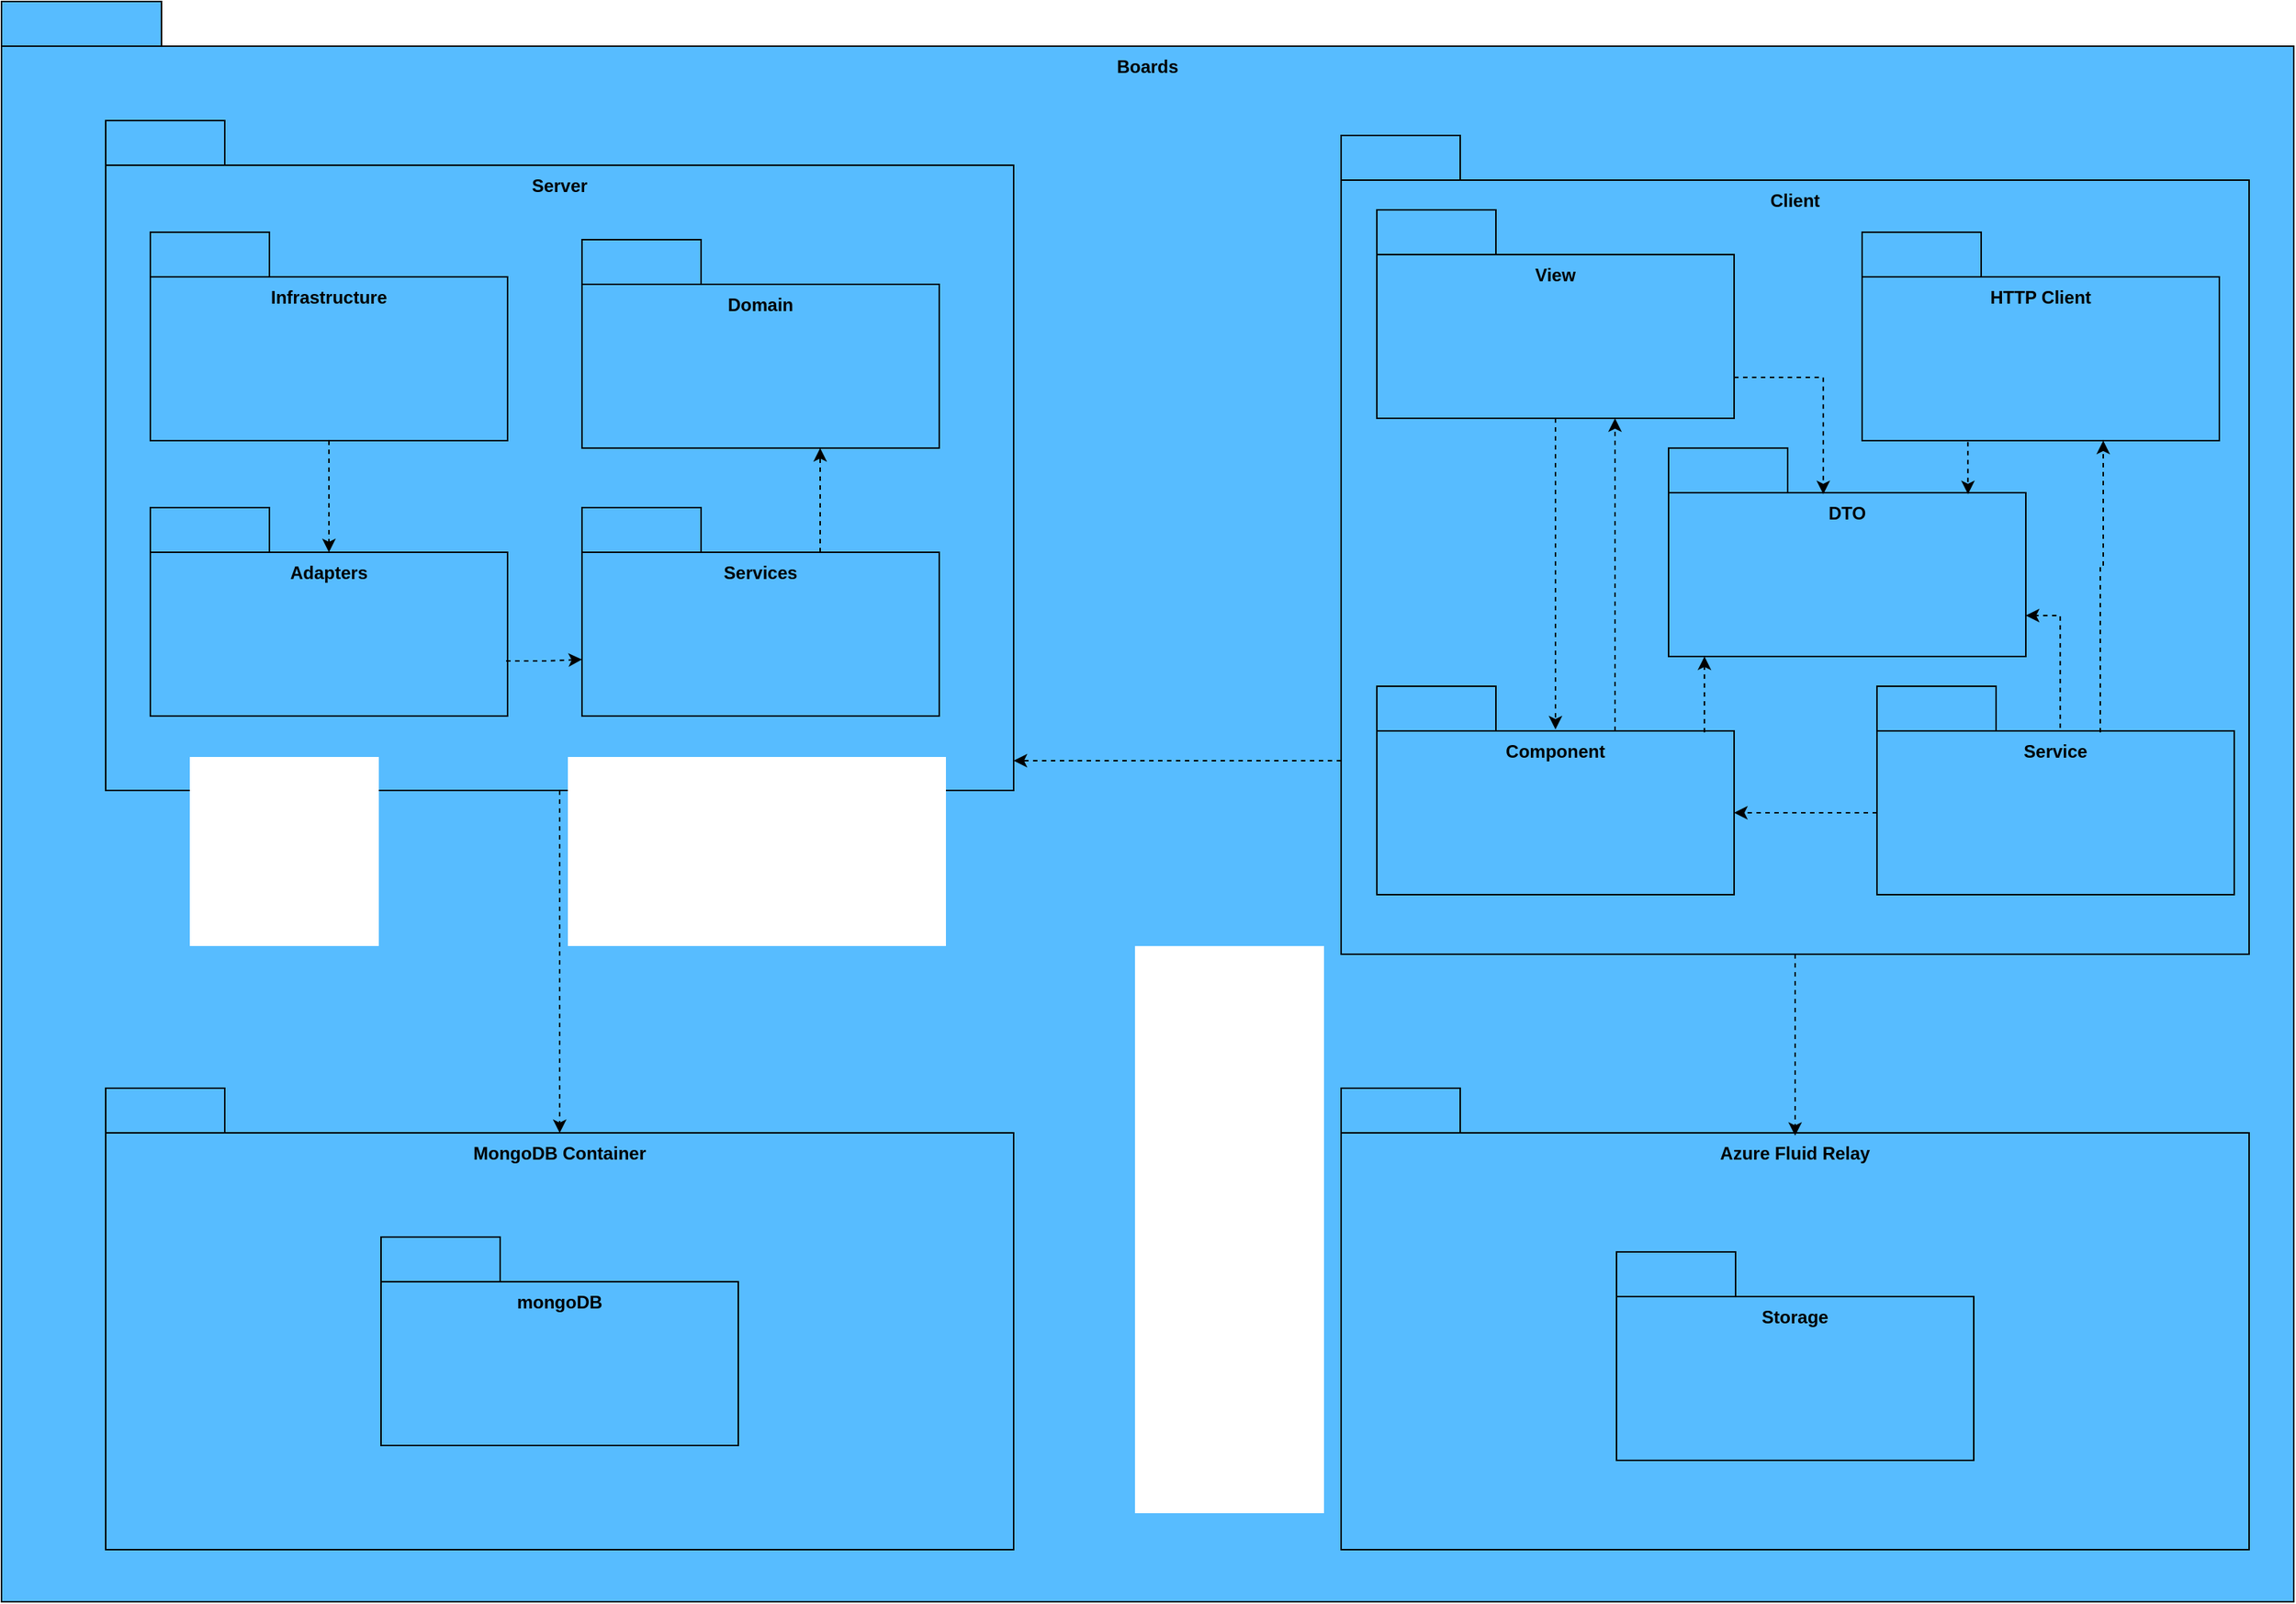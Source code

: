 <mxfile version="24.5.2" type="onedrive">
  <diagram name="Página-1" id="g4FzysQolVh99sgc8vCd">
    <mxGraphModel grid="1" page="1" gridSize="10" guides="1" tooltips="1" connect="1" arrows="1" fold="1" pageScale="1" pageWidth="827" pageHeight="1169" math="0" shadow="0">
      <root>
        <mxCell id="0" />
        <mxCell id="1" parent="0" />
        <mxCell id="-HrlvPT2m6IFi85hv7y7-1" value="Boards" style="shape=folder;fontStyle=1;tabWidth=80;tabHeight=30;tabPosition=left;html=1;boundedLbl=1;whiteSpace=wrap;fillColor=#57BCFF;verticalAlign=top;" vertex="1" parent="1">
          <mxGeometry x="-390" y="-20" width="1540" height="1075" as="geometry" />
        </mxCell>
        <mxCell id="-HrlvPT2m6IFi85hv7y7-2" value="Server" style="shape=folder;fontStyle=1;tabWidth=80;tabHeight=30;tabPosition=left;html=1;boundedLbl=1;whiteSpace=wrap;fillColor=#57BCFF;verticalAlign=top;" vertex="1" parent="1">
          <mxGeometry x="-320" y="60" width="610" height="450" as="geometry" />
        </mxCell>
        <mxCell id="-HrlvPT2m6IFi85hv7y7-3" value="Services" style="shape=folder;fontStyle=1;tabWidth=80;tabHeight=30;tabPosition=left;html=1;boundedLbl=1;whiteSpace=wrap;fillColor=#57BCFF;verticalAlign=top;" vertex="1" parent="1">
          <mxGeometry y="320" width="240" height="140" as="geometry" />
        </mxCell>
        <mxCell id="-HrlvPT2m6IFi85hv7y7-4" value="MongoDB Container" style="shape=folder;fontStyle=1;tabWidth=80;tabHeight=30;tabPosition=left;html=1;boundedLbl=1;whiteSpace=wrap;fillColor=#57BCFF;verticalAlign=top;" vertex="1" parent="1">
          <mxGeometry x="-320" y="710" width="610" height="310" as="geometry" />
        </mxCell>
        <mxCell id="-HrlvPT2m6IFi85hv7y7-5" value="mongoDB" style="shape=folder;fontStyle=1;tabWidth=80;tabHeight=30;tabPosition=left;html=1;boundedLbl=1;whiteSpace=wrap;fillColor=#57BCFF;verticalAlign=top;" vertex="1" parent="1">
          <mxGeometry x="-135" y="810" width="240" height="140" as="geometry" />
        </mxCell>
        <mxCell id="-HrlvPT2m6IFi85hv7y7-6" value="Client" style="shape=folder;fontStyle=1;tabWidth=80;tabHeight=30;tabPosition=left;html=1;boundedLbl=1;whiteSpace=wrap;fillColor=#57BCFF;verticalAlign=top;" vertex="1" parent="1">
          <mxGeometry x="510" y="70" width="610" height="550" as="geometry" />
        </mxCell>
        <mxCell id="-HrlvPT2m6IFi85hv7y7-7" value="View" style="shape=folder;fontStyle=1;tabWidth=80;tabHeight=30;tabPosition=left;html=1;boundedLbl=1;whiteSpace=wrap;fillColor=#57BCFF;verticalAlign=top;" vertex="1" parent="1">
          <mxGeometry x="534" y="120" width="240" height="140" as="geometry" />
        </mxCell>
        <mxCell id="-HrlvPT2m6IFi85hv7y7-10" value="HTTP Client" style="shape=folder;fontStyle=1;tabWidth=80;tabHeight=30;tabPosition=left;html=1;boundedLbl=1;whiteSpace=wrap;fillColor=#57BCFF;verticalAlign=top;" vertex="1" parent="1">
          <mxGeometry x="860" y="135" width="240" height="140" as="geometry" />
        </mxCell>
        <mxCell id="-HrlvPT2m6IFi85hv7y7-11" value="Service" style="shape=folder;fontStyle=1;tabWidth=80;tabHeight=30;tabPosition=left;html=1;boundedLbl=1;whiteSpace=wrap;fillColor=#57BCFF;verticalAlign=top;" vertex="1" parent="1">
          <mxGeometry x="870" y="440" width="240" height="140" as="geometry" />
        </mxCell>
        <mxCell id="-HrlvPT2m6IFi85hv7y7-12" value="Component" style="shape=folder;fontStyle=1;tabWidth=80;tabHeight=30;tabPosition=left;html=1;boundedLbl=1;whiteSpace=wrap;fillColor=#57BCFF;verticalAlign=top;" vertex="1" parent="1">
          <mxGeometry x="534" y="440" width="240" height="140" as="geometry" />
        </mxCell>
        <mxCell id="-HrlvPT2m6IFi85hv7y7-13" value="DTO" style="shape=folder;fontStyle=1;tabWidth=80;tabHeight=30;tabPosition=left;html=1;boundedLbl=1;whiteSpace=wrap;fillColor=#57BCFF;verticalAlign=top;" vertex="1" parent="1">
          <mxGeometry x="730" y="280" width="240" height="140" as="geometry" />
        </mxCell>
        <mxCell id="-HrlvPT2m6IFi85hv7y7-14" value="Azure Fluid Relay" style="shape=folder;fontStyle=1;tabWidth=80;tabHeight=30;tabPosition=left;html=1;boundedLbl=1;whiteSpace=wrap;fillColor=#57BCFF;verticalAlign=top;" vertex="1" parent="1">
          <mxGeometry x="510" y="710" width="610" height="310" as="geometry" />
        </mxCell>
        <mxCell id="-HrlvPT2m6IFi85hv7y7-15" value="Storage" style="shape=folder;fontStyle=1;tabWidth=80;tabHeight=30;tabPosition=left;html=1;boundedLbl=1;whiteSpace=wrap;fillColor=#57BCFF;verticalAlign=top;" vertex="1" parent="1">
          <mxGeometry x="695" y="820" width="240" height="140" as="geometry" />
        </mxCell>
        <mxCell id="-HrlvPT2m6IFi85hv7y7-18" value="Domain" style="shape=folder;fontStyle=1;tabWidth=80;tabHeight=30;tabPosition=left;html=1;boundedLbl=1;whiteSpace=wrap;fillColor=#57BCFF;verticalAlign=top;" vertex="1" parent="1">
          <mxGeometry y="140" width="240" height="140" as="geometry" />
        </mxCell>
        <mxCell id="-HrlvPT2m6IFi85hv7y7-19" value="Adapters" style="shape=folder;fontStyle=1;tabWidth=80;tabHeight=30;tabPosition=left;html=1;boundedLbl=1;whiteSpace=wrap;fillColor=#57BCFF;verticalAlign=top;" vertex="1" parent="1">
          <mxGeometry x="-290" y="320" width="240" height="140" as="geometry" />
        </mxCell>
        <mxCell id="-HrlvPT2m6IFi85hv7y7-20" value="Infrastructure" style="shape=folder;fontStyle=1;tabWidth=80;tabHeight=30;tabPosition=left;html=1;boundedLbl=1;whiteSpace=wrap;fillColor=#57BCFF;verticalAlign=top;" vertex="1" parent="1">
          <mxGeometry x="-290" y="135" width="240" height="140" as="geometry" />
        </mxCell>
        <mxCell id="-HrlvPT2m6IFi85hv7y7-25" style="edgeStyle=orthogonalEdgeStyle;rounded=0;orthogonalLoop=1;jettySize=auto;html=1;exitX=0.5;exitY=1;exitDx=0;exitDy=0;exitPerimeter=0;dashed=1;" edge="1" parent="1" source="-HrlvPT2m6IFi85hv7y7-20">
          <mxGeometry relative="1" as="geometry">
            <mxPoint x="-170" y="350" as="targetPoint" />
          </mxGeometry>
        </mxCell>
        <mxCell id="-HrlvPT2m6IFi85hv7y7-26" style="edgeStyle=orthogonalEdgeStyle;rounded=0;orthogonalLoop=1;jettySize=auto;html=1;exitX=0.996;exitY=0.736;exitDx=0;exitDy=0;exitPerimeter=0;entryX=0;entryY=0.729;entryDx=0;entryDy=0;entryPerimeter=0;dashed=1;" edge="1" parent="1" source="-HrlvPT2m6IFi85hv7y7-19" target="-HrlvPT2m6IFi85hv7y7-3">
          <mxGeometry relative="1" as="geometry" />
        </mxCell>
        <mxCell id="-HrlvPT2m6IFi85hv7y7-31" style="edgeStyle=orthogonalEdgeStyle;rounded=0;orthogonalLoop=1;jettySize=auto;html=1;exitX=0;exitY=0;exitDx=160;exitDy=30;exitPerimeter=0;dashed=1;" edge="1" parent="1">
          <mxGeometry relative="1" as="geometry">
            <mxPoint x="160" y="350" as="sourcePoint" />
            <mxPoint x="160" y="280" as="targetPoint" />
          </mxGeometry>
        </mxCell>
        <mxCell id="-HrlvPT2m6IFi85hv7y7-33" style="edgeStyle=orthogonalEdgeStyle;rounded=0;orthogonalLoop=1;jettySize=auto;html=1;exitX=0.5;exitY=1;exitDx=0;exitDy=0;exitPerimeter=0;entryX=0.5;entryY=0.097;entryDx=0;entryDy=0;entryPerimeter=0;dashed=1;" edge="1" parent="1" source="-HrlvPT2m6IFi85hv7y7-2" target="-HrlvPT2m6IFi85hv7y7-4">
          <mxGeometry relative="1" as="geometry" />
        </mxCell>
        <mxCell id="-HrlvPT2m6IFi85hv7y7-35" style="edgeStyle=orthogonalEdgeStyle;rounded=0;orthogonalLoop=1;jettySize=auto;html=1;exitX=0.5;exitY=1;exitDx=0;exitDy=0;exitPerimeter=0;entryX=0.5;entryY=0.103;entryDx=0;entryDy=0;entryPerimeter=0;dashed=1;" edge="1" parent="1" source="-HrlvPT2m6IFi85hv7y7-6" target="-HrlvPT2m6IFi85hv7y7-14">
          <mxGeometry relative="1" as="geometry" />
        </mxCell>
        <mxCell id="-HrlvPT2m6IFi85hv7y7-36" style="edgeStyle=orthogonalEdgeStyle;rounded=0;orthogonalLoop=1;jettySize=auto;html=1;exitX=0;exitY=0;exitDx=0;exitDy=420;exitPerimeter=0;dashed=1;" edge="1" parent="1" source="-HrlvPT2m6IFi85hv7y7-6">
          <mxGeometry relative="1" as="geometry">
            <mxPoint x="290" y="490" as="targetPoint" />
          </mxGeometry>
        </mxCell>
        <mxCell id="-HrlvPT2m6IFi85hv7y7-37" style="edgeStyle=orthogonalEdgeStyle;rounded=0;orthogonalLoop=1;jettySize=auto;html=1;exitX=0;exitY=0;exitDx=240;exitDy=112.5;exitPerimeter=0;entryX=0.433;entryY=0.221;entryDx=0;entryDy=0;entryPerimeter=0;dashed=1;" edge="1" parent="1" source="-HrlvPT2m6IFi85hv7y7-7" target="-HrlvPT2m6IFi85hv7y7-13">
          <mxGeometry relative="1" as="geometry" />
        </mxCell>
        <mxCell id="-HrlvPT2m6IFi85hv7y7-38" style="edgeStyle=orthogonalEdgeStyle;rounded=0;orthogonalLoop=1;jettySize=auto;html=1;exitX=0.25;exitY=1;exitDx=0;exitDy=0;exitPerimeter=0;entryX=0.838;entryY=0.221;entryDx=0;entryDy=0;entryPerimeter=0;dashed=1;" edge="1" parent="1" source="-HrlvPT2m6IFi85hv7y7-10" target="-HrlvPT2m6IFi85hv7y7-13">
          <mxGeometry relative="1" as="geometry" />
        </mxCell>
        <mxCell id="-HrlvPT2m6IFi85hv7y7-39" style="edgeStyle=orthogonalEdgeStyle;rounded=0;orthogonalLoop=1;jettySize=auto;html=1;dashed=1;exitX=0.917;exitY=0.221;exitDx=0;exitDy=0;exitPerimeter=0;" edge="1" parent="1" source="-HrlvPT2m6IFi85hv7y7-12">
          <mxGeometry relative="1" as="geometry">
            <mxPoint x="754" y="460" as="sourcePoint" />
            <mxPoint x="754" y="420" as="targetPoint" />
          </mxGeometry>
        </mxCell>
        <mxCell id="-HrlvPT2m6IFi85hv7y7-40" style="edgeStyle=orthogonalEdgeStyle;rounded=0;orthogonalLoop=1;jettySize=auto;html=1;exitX=0.513;exitY=0.2;exitDx=0;exitDy=0;exitPerimeter=0;entryX=0;entryY=0;entryDx=240;entryDy=112.5;entryPerimeter=0;dashed=1;" edge="1" parent="1" source="-HrlvPT2m6IFi85hv7y7-11" target="-HrlvPT2m6IFi85hv7y7-13">
          <mxGeometry relative="1" as="geometry" />
        </mxCell>
        <mxCell id="-HrlvPT2m6IFi85hv7y7-41" style="edgeStyle=orthogonalEdgeStyle;rounded=0;orthogonalLoop=1;jettySize=auto;html=1;exitX=0;exitY=0;exitDx=0;exitDy=85;exitPerimeter=0;entryX=0;entryY=0;entryDx=240;entryDy=85;entryPerimeter=0;dashed=1;" edge="1" parent="1" source="-HrlvPT2m6IFi85hv7y7-11" target="-HrlvPT2m6IFi85hv7y7-12">
          <mxGeometry relative="1" as="geometry" />
        </mxCell>
        <mxCell id="-HrlvPT2m6IFi85hv7y7-42" style="edgeStyle=orthogonalEdgeStyle;rounded=0;orthogonalLoop=1;jettySize=auto;html=1;exitX=0.5;exitY=1;exitDx=0;exitDy=0;exitPerimeter=0;entryX=0.5;entryY=0.207;entryDx=0;entryDy=0;entryPerimeter=0;dashed=1;" edge="1" parent="1" source="-HrlvPT2m6IFi85hv7y7-7" target="-HrlvPT2m6IFi85hv7y7-12">
          <mxGeometry relative="1" as="geometry" />
        </mxCell>
        <mxCell id="-HrlvPT2m6IFi85hv7y7-43" style="edgeStyle=orthogonalEdgeStyle;rounded=0;orthogonalLoop=1;jettySize=auto;html=1;exitX=0;exitY=0;exitDx=160;exitDy=30;exitPerimeter=0;dashed=1;" edge="1" parent="1" source="-HrlvPT2m6IFi85hv7y7-12">
          <mxGeometry relative="1" as="geometry">
            <mxPoint x="694" y="260" as="targetPoint" />
          </mxGeometry>
        </mxCell>
        <mxCell id="-HrlvPT2m6IFi85hv7y7-44" style="edgeStyle=orthogonalEdgeStyle;rounded=0;orthogonalLoop=1;jettySize=auto;html=1;dashed=1;entryX=0.671;entryY=1.029;entryDx=0;entryDy=0;entryPerimeter=0;exitX=0;exitY=0;exitDx=160;exitDy=30;exitPerimeter=0;" edge="1" parent="1">
          <mxGeometry relative="1" as="geometry">
            <mxPoint x="1020" y="470.94" as="sourcePoint" />
            <mxPoint x="1021.04" y="275.0" as="targetPoint" />
            <Array as="points">
              <mxPoint x="1020" y="358.94" />
              <mxPoint x="1022" y="358.94" />
            </Array>
          </mxGeometry>
        </mxCell>
      </root>
    </mxGraphModel>
  </diagram>
</mxfile>
